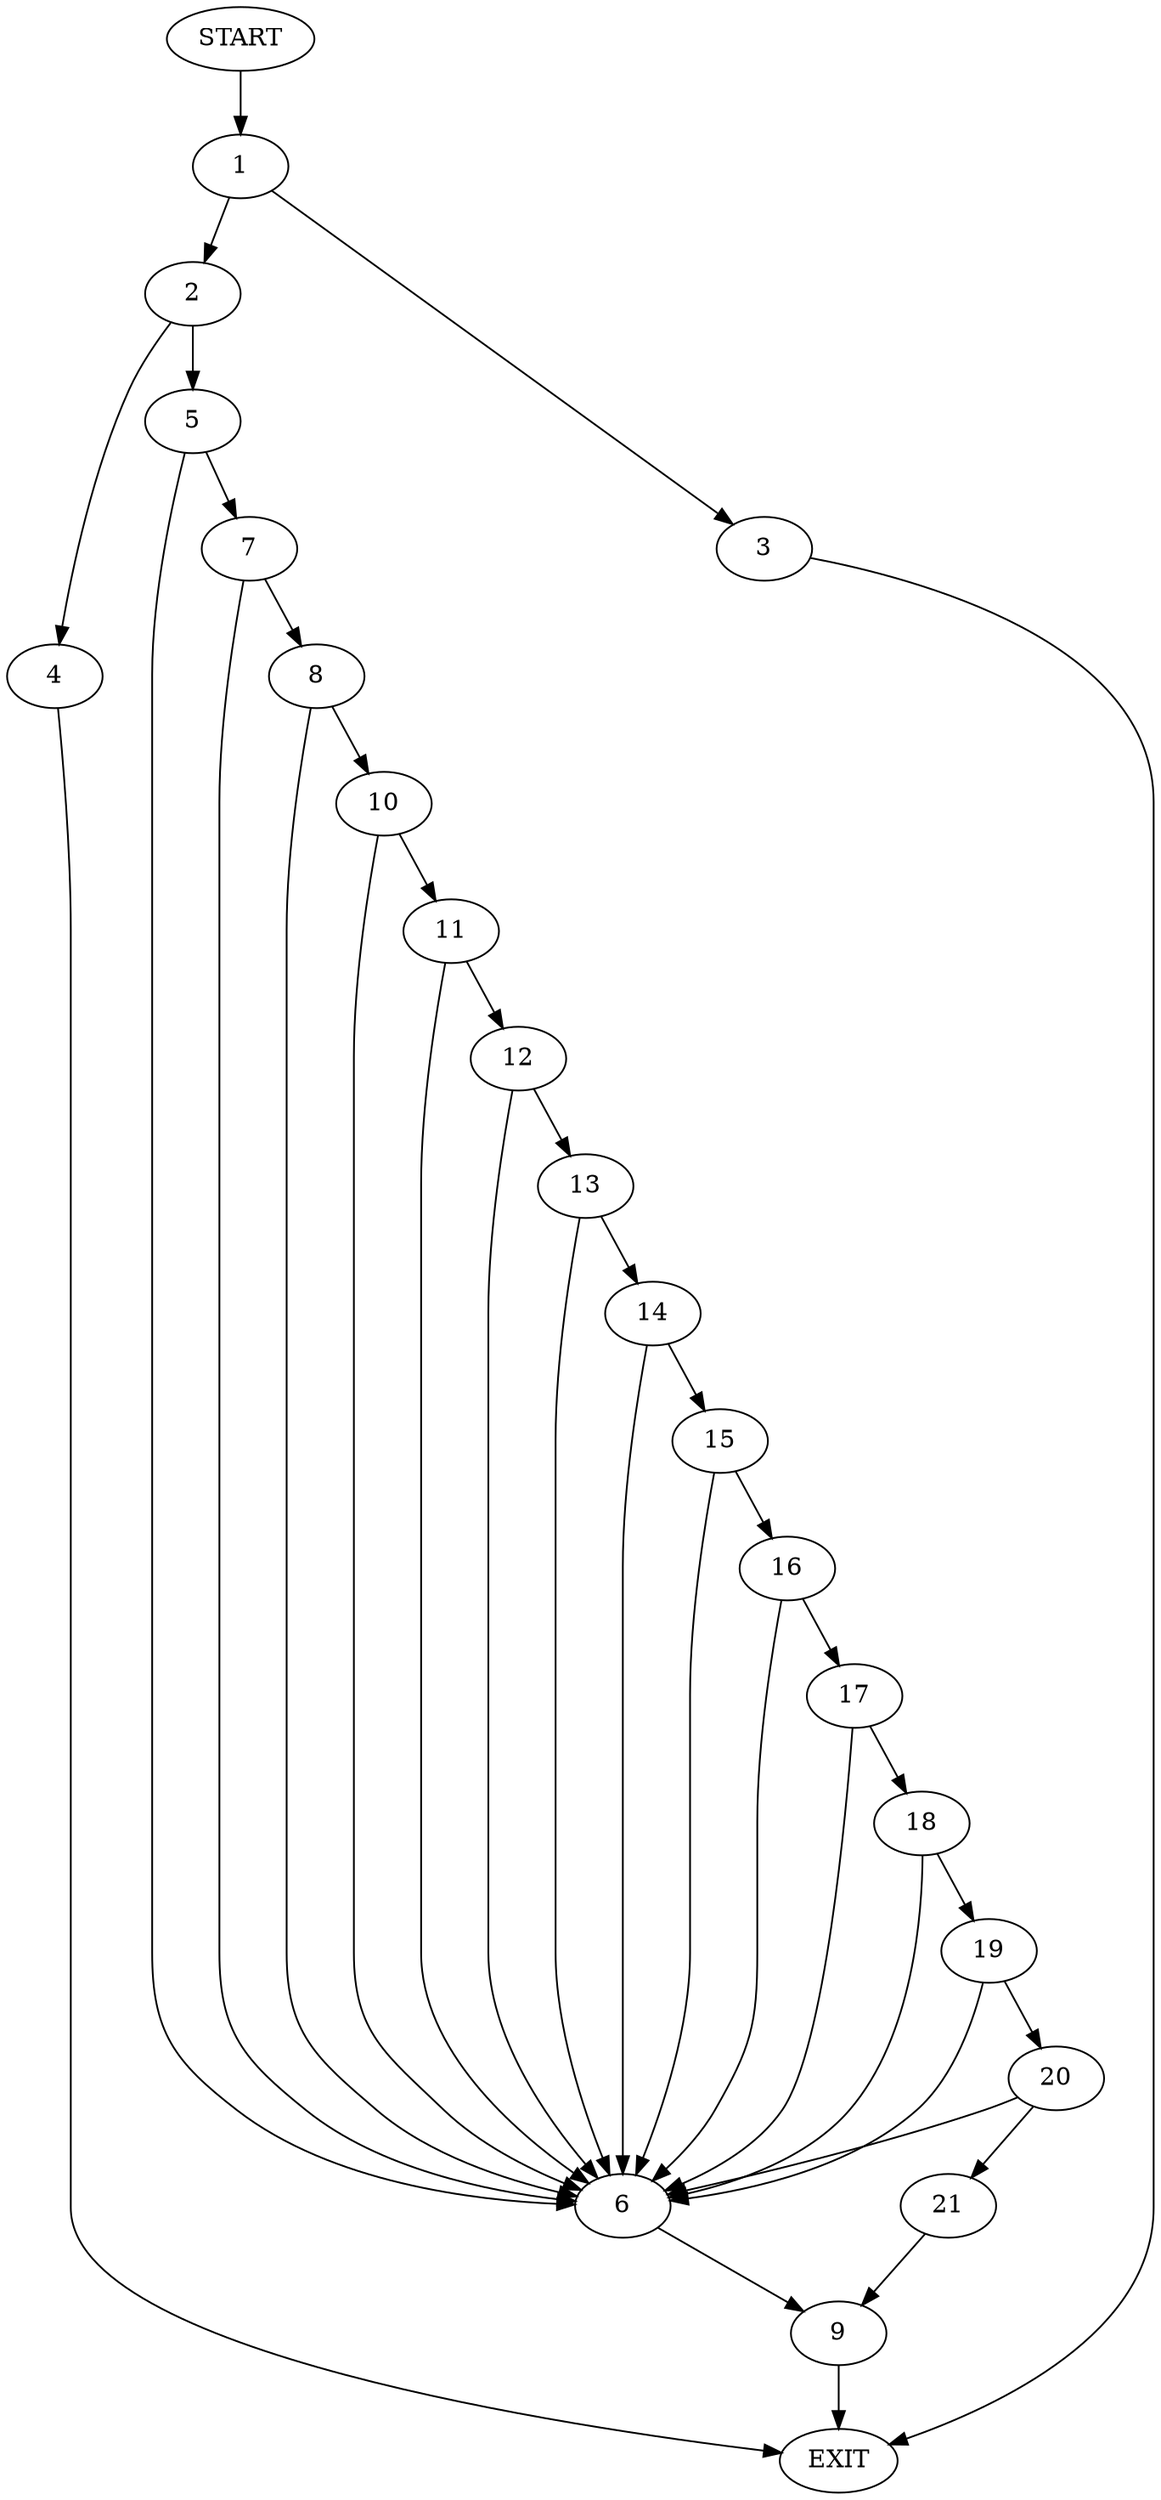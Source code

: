 digraph {
0 [label="START"]
22 [label="EXIT"]
0 -> 1
1 -> 2
1 -> 3
2 -> 4
2 -> 5
3 -> 22
5 -> 6
5 -> 7
4 -> 22
7 -> 6
7 -> 8
6 -> 9
8 -> 6
8 -> 10
10 -> 11
10 -> 6
11 -> 6
11 -> 12
12 -> 13
12 -> 6
13 -> 14
13 -> 6
14 -> 6
14 -> 15
15 -> 16
15 -> 6
16 -> 17
16 -> 6
17 -> 18
17 -> 6
18 -> 6
18 -> 19
19 -> 6
19 -> 20
20 -> 21
20 -> 6
21 -> 9
9 -> 22
}
